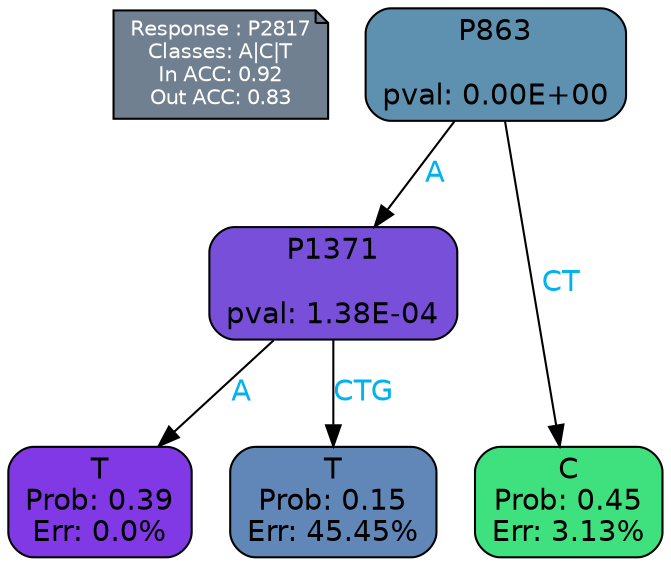 digraph Tree {
node [shape=box, style="filled, rounded", color="black", fontname=helvetica] ;
graph [ranksep=equally, splines=polylines, bgcolor=transparent, dpi=600] ;
edge [fontname=helvetica] ;
LEGEND [label="Response : P2817
Classes: A|C|T
In ACC: 0.92
Out ACC: 0.83
",shape=note,align=left,style=filled,fillcolor="slategray",fontcolor="white",fontsize=10];1 [label="P863

pval: 0.00E+00", fillcolor="#5d91af"] ;
2 [label="P1371

pval: 1.38E-04", fillcolor="#774fd8"] ;
3 [label="T
Prob: 0.39
Err: 0.0%", fillcolor="#8139e5"] ;
4 [label="T
Prob: 0.15
Err: 45.45%", fillcolor="#6087b7"] ;
5 [label="C
Prob: 0.45
Err: 3.13%", fillcolor="#3ee17e"] ;
1 -> 2 [label="A",fontcolor=deepskyblue2] ;
1 -> 5 [label="CT",fontcolor=deepskyblue2] ;
2 -> 3 [label="A",fontcolor=deepskyblue2] ;
2 -> 4 [label="CTG",fontcolor=deepskyblue2] ;
{rank = same; 3;4;5;}{rank = same; LEGEND;1;}}